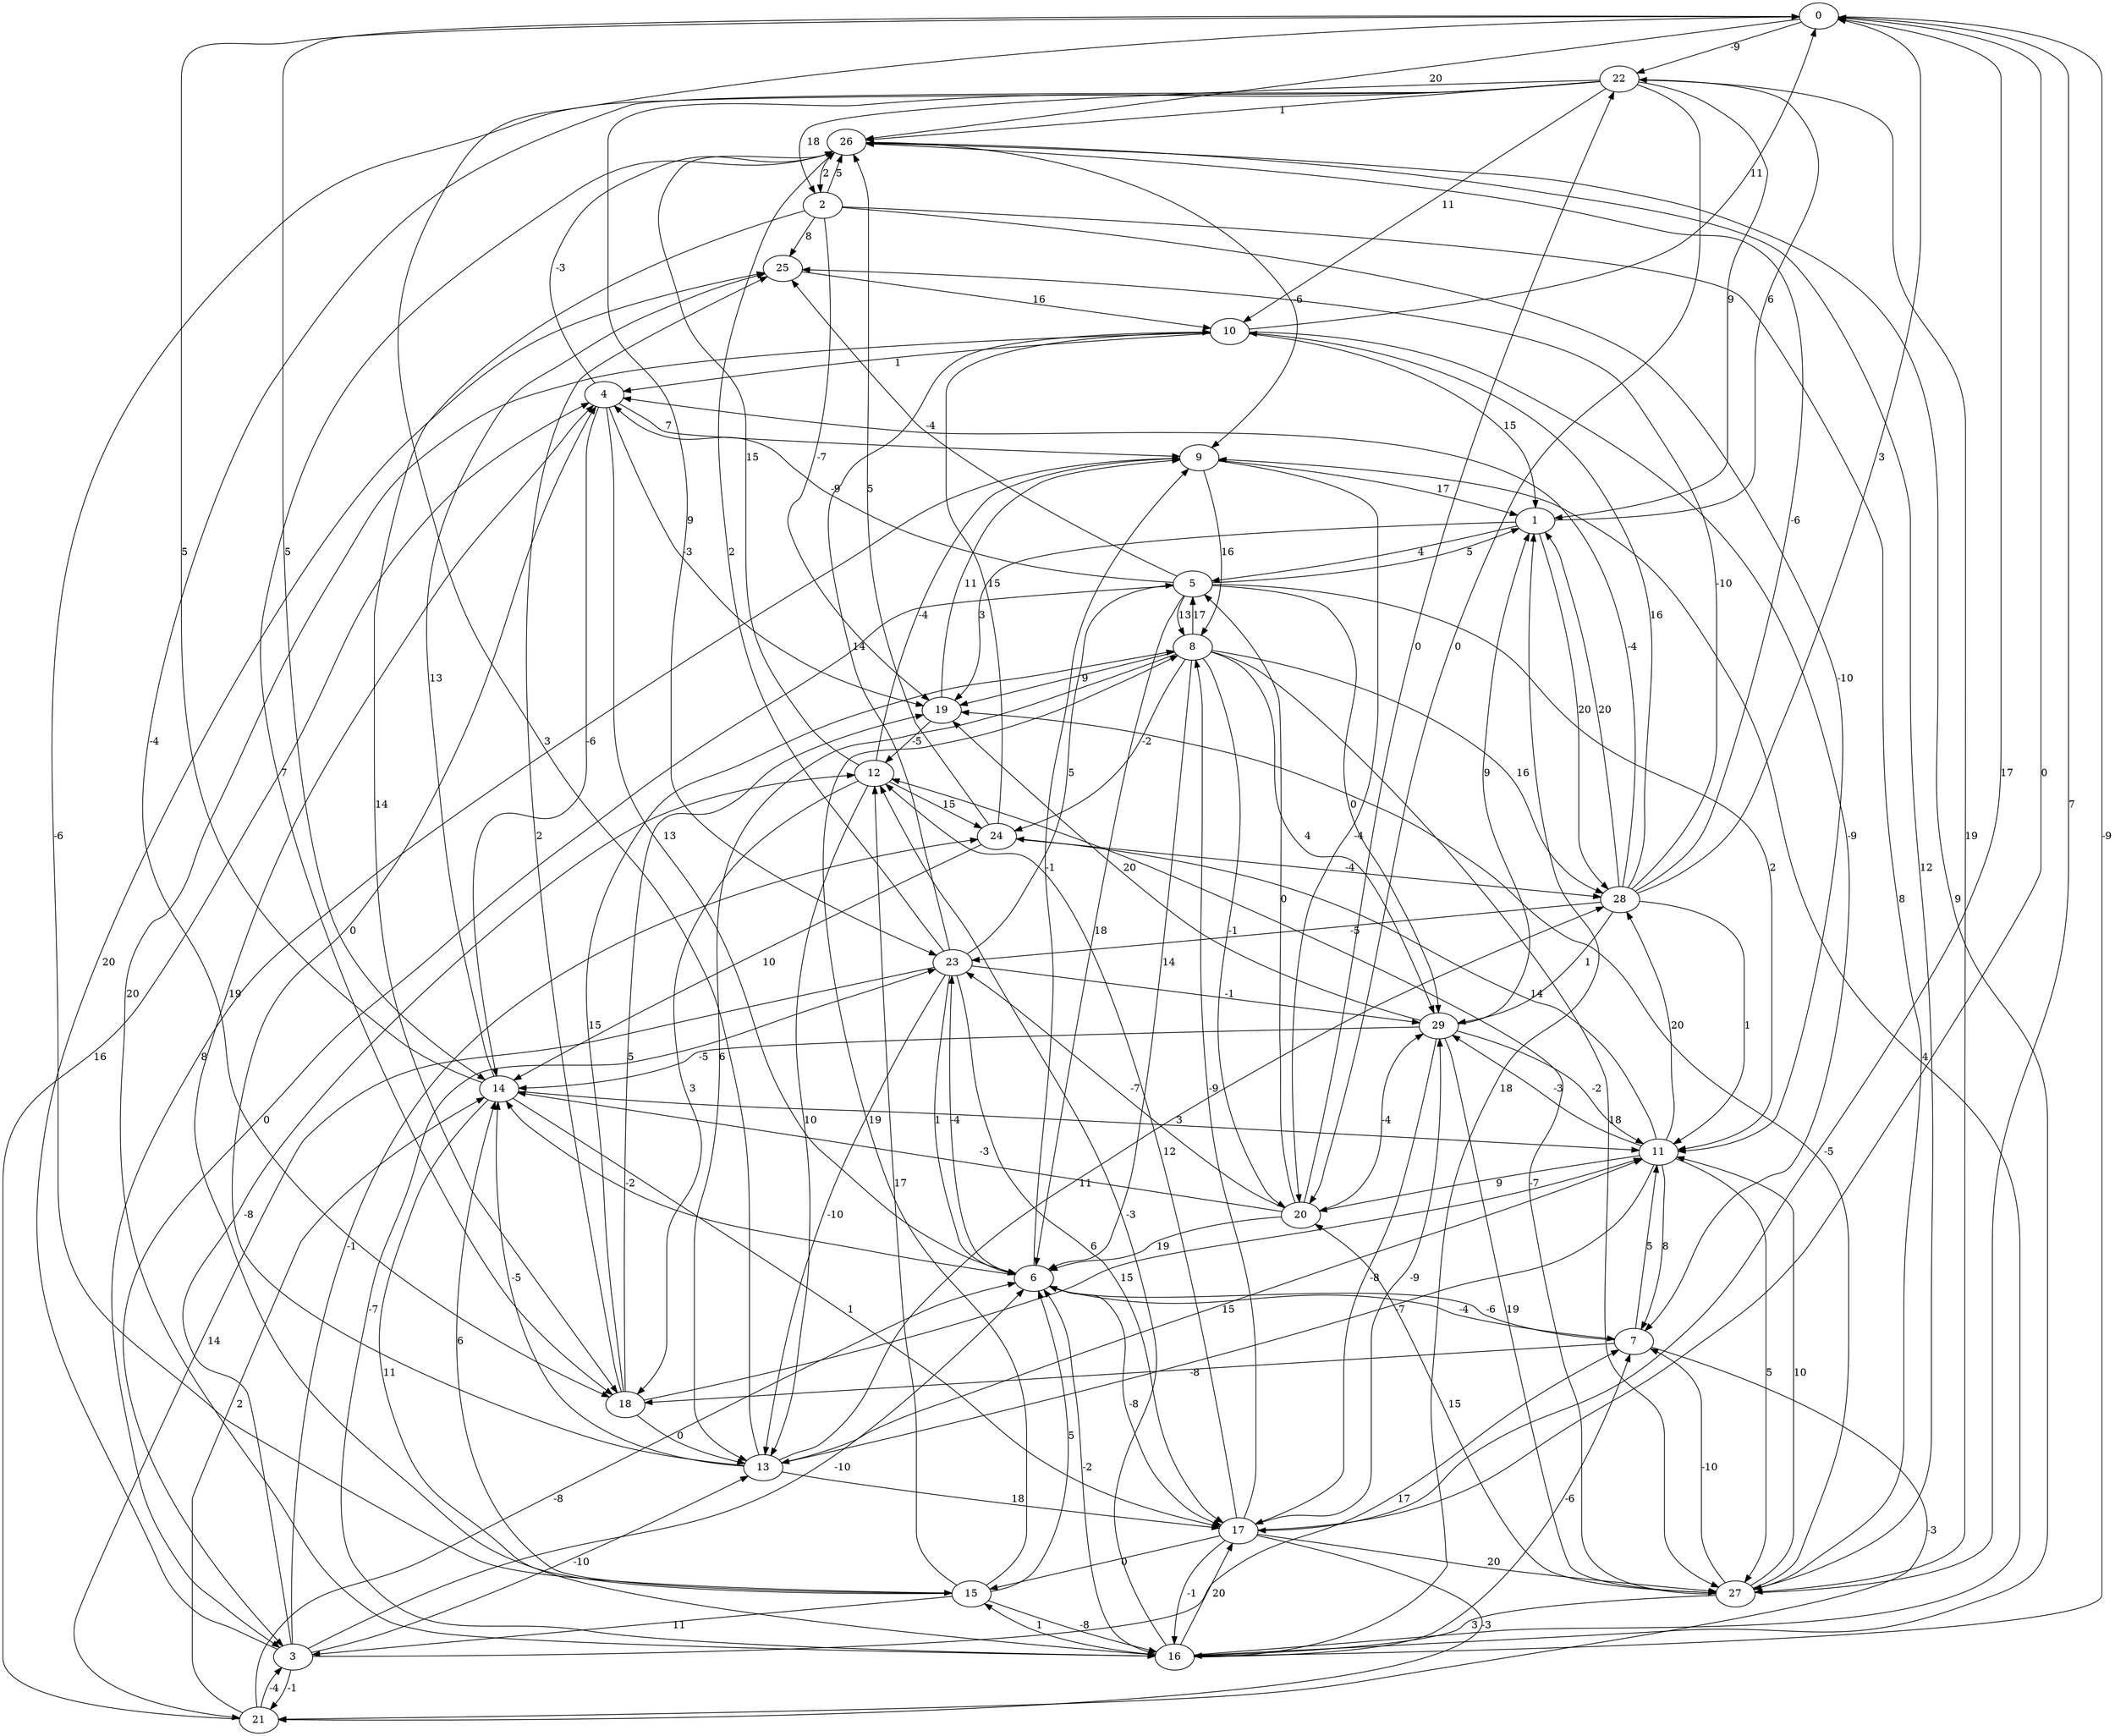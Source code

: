 digraph G {
    0 -> 22 [label="-9"];
    0 -> 26 [label="20"];
    0 -> 14 [label="5"];
    0 -> 17 [label="17"];
    0 -> 16 [label="-9"];
    1 -> 19 [label="3"];
    1 -> 28 [label="20"];
    1 -> 22 [label="6"];
    1 -> 5 [label="4"];
    2 -> 27 [label="8"];
    2 -> 18 [label="14"];
    2 -> 19 [label="-7"];
    2 -> 11 [label="-10"];
    2 -> 26 [label="5"];
    2 -> 25 [label="8"];
    3 -> 13 [label="-10"];
    3 -> 25 [label="20"];
    3 -> 21 [label="-1"];
    3 -> 7 [label="17"];
    3 -> 12 [label="-8"];
    3 -> 6 [label="-10"];
    3 -> 24 [label="-1"];
    4 -> 19 [label="-3"];
    4 -> 6 [label="13"];
    4 -> 26 [label="-3"];
    4 -> 9 [label="7"];
    4 -> 14 [label="-6"];
    5 -> 1 [label="5"];
    5 -> 29 [label="0"];
    5 -> 11 [label="2"];
    5 -> 4 [label="-9"];
    5 -> 6 [label="18"];
    5 -> 8 [label="13"];
    5 -> 25 [label="-4"];
    5 -> 3 [label="0"];
    6 -> 14 [label="-2"];
    6 -> 17 [label="-8"];
    6 -> 7 [label="-4"];
    6 -> 23 [label="-4"];
    6 -> 9 [label="-1"];
    7 -> 6 [label="-6"];
    7 -> 18 [label="-8"];
    7 -> 11 [label="5"];
    7 -> 21 [label="-3"];
    8 -> 29 [label="4"];
    8 -> 24 [label="-2"];
    8 -> 13 [label="6"];
    8 -> 27 [label="18"];
    8 -> 19 [label="9"];
    8 -> 28 [label="16"];
    8 -> 20 [label="-1"];
    8 -> 5 [label="17"];
    8 -> 6 [label="14"];
    9 -> 3 [label="8"];
    9 -> 20 [label="-4"];
    9 -> 1 [label="17"];
    9 -> 8 [label="16"];
    10 -> 0 [label="11"];
    10 -> 4 [label="1"];
    10 -> 1 [label="15"];
    10 -> 7 [label="-9"];
    10 -> 16 [label="20"];
    11 -> 20 [label="9"];
    11 -> 24 [label="14"];
    11 -> 27 [label="5"];
    11 -> 28 [label="20"];
    11 -> 7 [label="8"];
    11 -> 29 [label="-3"];
    11 -> 13 [label="-7"];
    12 -> 9 [label="-4"];
    12 -> 26 [label="15"];
    12 -> 18 [label="3"];
    12 -> 13 [label="10"];
    12 -> 24 [label="15"];
    13 -> 11 [label="15"];
    13 -> 28 [label="11"];
    13 -> 0 [label="3"];
    13 -> 14 [label="-5"];
    13 -> 17 [label="18"];
    13 -> 4 [label="0"];
    14 -> 0 [label="5"];
    14 -> 25 [label="13"];
    14 -> 16 [label="11"];
    14 -> 11 [label="3"];
    14 -> 17 [label="1"];
    15 -> 12 [label="17"];
    15 -> 3 [label="11"];
    15 -> 4 [label="19"];
    15 -> 14 [label="6"];
    15 -> 16 [label="-8"];
    15 -> 8 [label="19"];
    15 -> 6 [label="5"];
    16 -> 26 [label="9"];
    16 -> 1 [label="18"];
    16 -> 9 [label="4"];
    16 -> 7 [label="-6"];
    16 -> 6 [label="-2"];
    16 -> 23 [label="-7"];
    16 -> 15 [label="1"];
    16 -> 12 [label="-3"];
    16 -> 17 [label="20"];
    17 -> 8 [label="-9"];
    17 -> 27 [label="20"];
    17 -> 29 [label="-9"];
    17 -> 21 [label="-3"];
    17 -> 15 [label="0"];
    17 -> 0 [label="0"];
    17 -> 12 [label="12"];
    17 -> 16 [label="-1"];
    18 -> 13 [label="0"];
    18 -> 11 [label="15"];
    18 -> 25 [label="2"];
    18 -> 8 [label="15"];
    18 -> 19 [label="5"];
    19 -> 12 [label="-5"];
    19 -> 9 [label="11"];
    20 -> 22 [label="0"];
    20 -> 5 [label="0"];
    20 -> 14 [label="-3"];
    20 -> 29 [label="-4"];
    20 -> 6 [label="19"];
    20 -> 23 [label="-7"];
    21 -> 3 [label="-4"];
    21 -> 14 [label="2"];
    21 -> 6 [label="-8"];
    21 -> 4 [label="16"];
    22 -> 2 [label="18"];
    22 -> 27 [label="19"];
    22 -> 15 [label="-6"];
    22 -> 10 [label="11"];
    22 -> 26 [label="1"];
    22 -> 23 [label="9"];
    22 -> 20 [label="0"];
    22 -> 1 [label="9"];
    22 -> 18 [label="-4"];
    23 -> 21 [label="14"];
    23 -> 13 [label="-10"];
    23 -> 17 [label="6"];
    23 -> 5 [label="5"];
    23 -> 26 [label="2"];
    23 -> 29 [label="-1"];
    23 -> 6 [label="1"];
    23 -> 10 [label="14"];
    24 -> 14 [label="10"];
    24 -> 10 [label="15"];
    24 -> 26 [label="5"];
    24 -> 28 [label="-4"];
    25 -> 10 [label="16"];
    26 -> 27 [label="12"];
    26 -> 9 [label="-6"];
    26 -> 2 [label="2"];
    26 -> 18 [label="7"];
    27 -> 7 [label="-10"];
    27 -> 11 [label="10"];
    27 -> 0 [label="7"];
    27 -> 12 [label="-7"];
    27 -> 20 [label="15"];
    27 -> 16 [label="3"];
    27 -> 19 [label="-5"];
    28 -> 26 [label="-6"];
    28 -> 1 [label="20"];
    28 -> 0 [label="3"];
    28 -> 25 [label="-10"];
    28 -> 23 [label="-5"];
    28 -> 10 [label="16"];
    28 -> 11 [label="1"];
    28 -> 4 [label="-4"];
    28 -> 29 [label="1"];
    29 -> 27 [label="19"];
    29 -> 11 [label="-2"];
    29 -> 17 [label="-8"];
    29 -> 14 [label="-5"];
    29 -> 19 [label="20"];
    29 -> 1 [label="9"];
}
